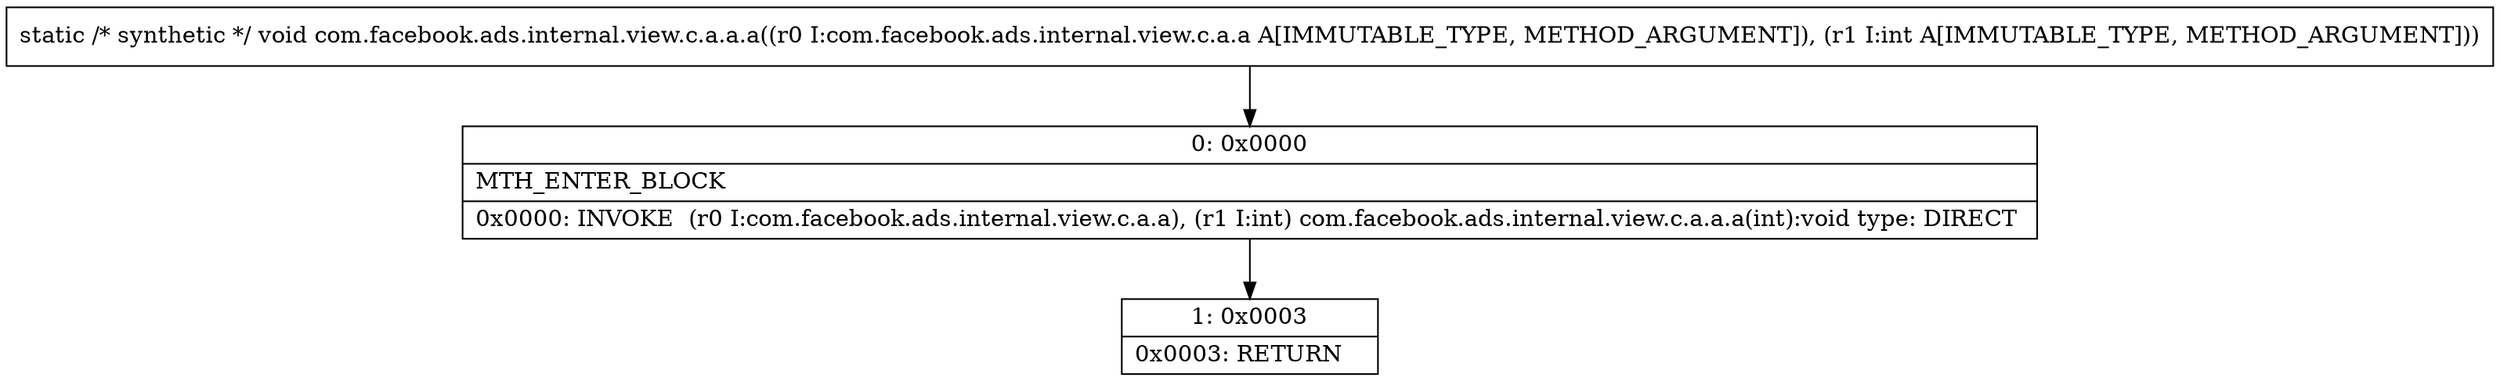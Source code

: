 digraph "CFG forcom.facebook.ads.internal.view.c.a.a.a(Lcom\/facebook\/ads\/internal\/view\/c\/a\/a;I)V" {
Node_0 [shape=record,label="{0\:\ 0x0000|MTH_ENTER_BLOCK\l|0x0000: INVOKE  (r0 I:com.facebook.ads.internal.view.c.a.a), (r1 I:int) com.facebook.ads.internal.view.c.a.a.a(int):void type: DIRECT \l}"];
Node_1 [shape=record,label="{1\:\ 0x0003|0x0003: RETURN   \l}"];
MethodNode[shape=record,label="{static \/* synthetic *\/ void com.facebook.ads.internal.view.c.a.a.a((r0 I:com.facebook.ads.internal.view.c.a.a A[IMMUTABLE_TYPE, METHOD_ARGUMENT]), (r1 I:int A[IMMUTABLE_TYPE, METHOD_ARGUMENT])) }"];
MethodNode -> Node_0;
Node_0 -> Node_1;
}

